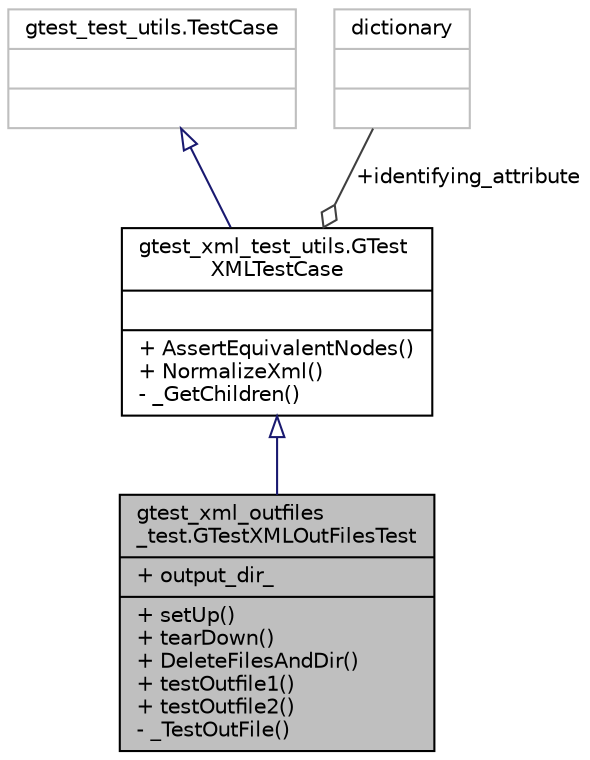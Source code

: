 digraph "gtest_xml_outfiles_test.GTestXMLOutFilesTest"
{
 // LATEX_PDF_SIZE
  bgcolor="transparent";
  edge [fontname="Helvetica",fontsize="10",labelfontname="Helvetica",labelfontsize="10"];
  node [fontname="Helvetica",fontsize="10",shape=record];
  Node1 [label="{gtest_xml_outfiles\l_test.GTestXMLOutFilesTest\n|+ output_dir_\l|+ setUp()\l+ tearDown()\l+ DeleteFilesAndDir()\l+ testOutfile1()\l+ testOutfile2()\l- _TestOutFile()\l}",height=0.2,width=0.4,color="black", fillcolor="grey75", style="filled", fontcolor="black",tooltip=" "];
  Node2 -> Node1 [dir="back",color="midnightblue",fontsize="10",style="solid",arrowtail="onormal",fontname="Helvetica"];
  Node2 [label="{gtest_xml_test_utils.GTest\lXMLTestCase\n||+ AssertEquivalentNodes()\l+ NormalizeXml()\l- _GetChildren()\l}",height=0.2,width=0.4,color="black",URL="$classgtest__xml__test__utils_1_1GTestXMLTestCase.html",tooltip=" "];
  Node3 -> Node2 [dir="back",color="midnightblue",fontsize="10",style="solid",arrowtail="onormal",fontname="Helvetica"];
  Node3 [label="{gtest_test_utils.TestCase\n||}",height=0.2,width=0.4,color="grey75",tooltip=" "];
  Node4 -> Node2 [color="grey25",fontsize="10",style="solid",label=" +identifying_attribute" ,arrowhead="odiamond",fontname="Helvetica"];
  Node4 [label="{dictionary\n||}",height=0.2,width=0.4,color="grey75",tooltip=" "];
}
